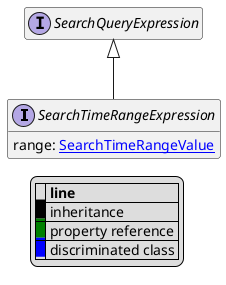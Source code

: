 @startuml

hide empty fields
hide empty methods
legend
|= |= line |
|<back:black>   </back>| inheritance |
|<back:green>   </back>| property reference |
|<back:blue>   </back>| discriminated class |
endlegend
interface SearchTimeRangeExpression [[SearchTimeRangeExpression.svg]] extends SearchQueryExpression {
    range: [[SearchTimeRangeValue.svg SearchTimeRangeValue]]
}
interface SearchQueryExpression [[SearchQueryExpression.svg]]  {
}





@enduml

